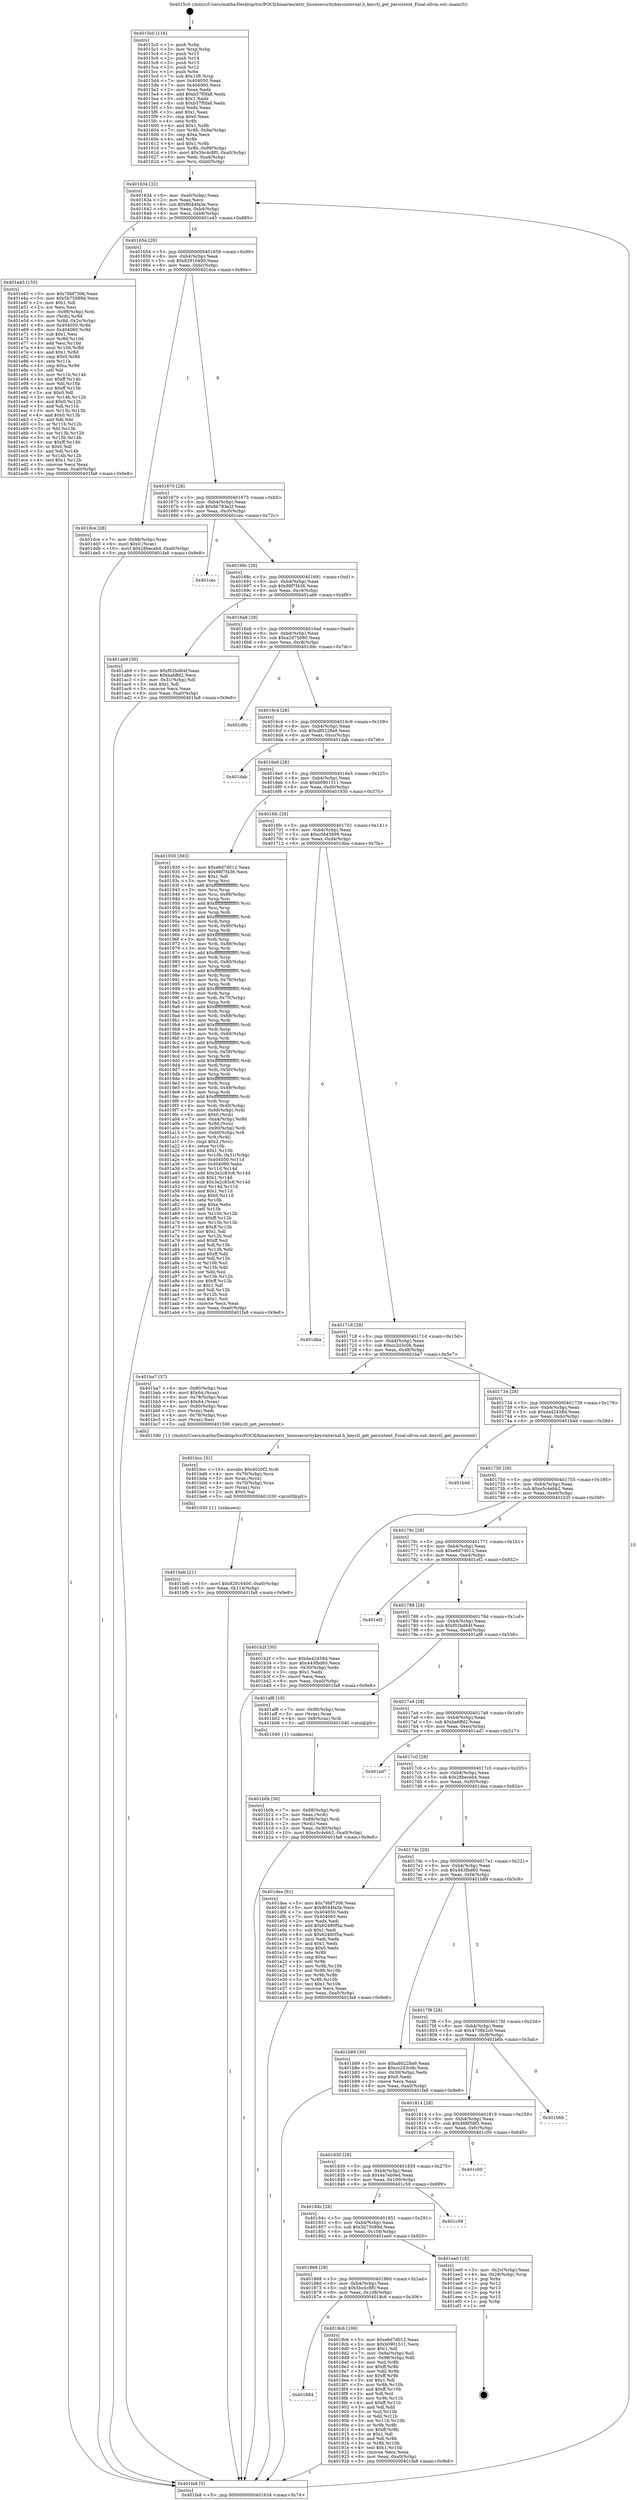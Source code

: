 digraph "0x4015c0" {
  label = "0x4015c0 (/mnt/c/Users/mathe/Desktop/tcc/POCII/binaries/extr_linuxsecuritykeysinternal.h_keyctl_get_persistent_Final-ollvm.out::main(0))"
  labelloc = "t"
  node[shape=record]

  Entry [label="",width=0.3,height=0.3,shape=circle,fillcolor=black,style=filled]
  "0x401634" [label="{
     0x401634 [32]\l
     | [instrs]\l
     &nbsp;&nbsp;0x401634 \<+6\>: mov -0xa0(%rbp),%eax\l
     &nbsp;&nbsp;0x40163a \<+2\>: mov %eax,%ecx\l
     &nbsp;&nbsp;0x40163c \<+6\>: sub $0x8044fa3e,%ecx\l
     &nbsp;&nbsp;0x401642 \<+6\>: mov %eax,-0xb4(%rbp)\l
     &nbsp;&nbsp;0x401648 \<+6\>: mov %ecx,-0xb8(%rbp)\l
     &nbsp;&nbsp;0x40164e \<+6\>: je 0000000000401e45 \<main+0x885\>\l
  }"]
  "0x401e45" [label="{
     0x401e45 [155]\l
     | [instrs]\l
     &nbsp;&nbsp;0x401e45 \<+5\>: mov $0x76bf7306,%eax\l
     &nbsp;&nbsp;0x401e4a \<+5\>: mov $0x5b75089d,%ecx\l
     &nbsp;&nbsp;0x401e4f \<+2\>: mov $0x1,%dl\l
     &nbsp;&nbsp;0x401e51 \<+2\>: xor %esi,%esi\l
     &nbsp;&nbsp;0x401e53 \<+7\>: mov -0x98(%rbp),%rdi\l
     &nbsp;&nbsp;0x401e5a \<+3\>: mov (%rdi),%r8d\l
     &nbsp;&nbsp;0x401e5d \<+4\>: mov %r8d,-0x2c(%rbp)\l
     &nbsp;&nbsp;0x401e61 \<+8\>: mov 0x404050,%r8d\l
     &nbsp;&nbsp;0x401e69 \<+8\>: mov 0x404060,%r9d\l
     &nbsp;&nbsp;0x401e71 \<+3\>: sub $0x1,%esi\l
     &nbsp;&nbsp;0x401e74 \<+3\>: mov %r8d,%r10d\l
     &nbsp;&nbsp;0x401e77 \<+3\>: add %esi,%r10d\l
     &nbsp;&nbsp;0x401e7a \<+4\>: imul %r10d,%r8d\l
     &nbsp;&nbsp;0x401e7e \<+4\>: and $0x1,%r8d\l
     &nbsp;&nbsp;0x401e82 \<+4\>: cmp $0x0,%r8d\l
     &nbsp;&nbsp;0x401e86 \<+4\>: sete %r11b\l
     &nbsp;&nbsp;0x401e8a \<+4\>: cmp $0xa,%r9d\l
     &nbsp;&nbsp;0x401e8e \<+3\>: setl %bl\l
     &nbsp;&nbsp;0x401e91 \<+3\>: mov %r11b,%r14b\l
     &nbsp;&nbsp;0x401e94 \<+4\>: xor $0xff,%r14b\l
     &nbsp;&nbsp;0x401e98 \<+3\>: mov %bl,%r15b\l
     &nbsp;&nbsp;0x401e9b \<+4\>: xor $0xff,%r15b\l
     &nbsp;&nbsp;0x401e9f \<+3\>: xor $0x0,%dl\l
     &nbsp;&nbsp;0x401ea2 \<+3\>: mov %r14b,%r12b\l
     &nbsp;&nbsp;0x401ea5 \<+4\>: and $0x0,%r12b\l
     &nbsp;&nbsp;0x401ea9 \<+3\>: and %dl,%r11b\l
     &nbsp;&nbsp;0x401eac \<+3\>: mov %r15b,%r13b\l
     &nbsp;&nbsp;0x401eaf \<+4\>: and $0x0,%r13b\l
     &nbsp;&nbsp;0x401eb3 \<+2\>: and %dl,%bl\l
     &nbsp;&nbsp;0x401eb5 \<+3\>: or %r11b,%r12b\l
     &nbsp;&nbsp;0x401eb8 \<+3\>: or %bl,%r13b\l
     &nbsp;&nbsp;0x401ebb \<+3\>: xor %r13b,%r12b\l
     &nbsp;&nbsp;0x401ebe \<+3\>: or %r15b,%r14b\l
     &nbsp;&nbsp;0x401ec1 \<+4\>: xor $0xff,%r14b\l
     &nbsp;&nbsp;0x401ec5 \<+3\>: or $0x0,%dl\l
     &nbsp;&nbsp;0x401ec8 \<+3\>: and %dl,%r14b\l
     &nbsp;&nbsp;0x401ecb \<+3\>: or %r14b,%r12b\l
     &nbsp;&nbsp;0x401ece \<+4\>: test $0x1,%r12b\l
     &nbsp;&nbsp;0x401ed2 \<+3\>: cmovne %ecx,%eax\l
     &nbsp;&nbsp;0x401ed5 \<+6\>: mov %eax,-0xa0(%rbp)\l
     &nbsp;&nbsp;0x401edb \<+5\>: jmp 0000000000401fa8 \<main+0x9e8\>\l
  }"]
  "0x401654" [label="{
     0x401654 [28]\l
     | [instrs]\l
     &nbsp;&nbsp;0x401654 \<+5\>: jmp 0000000000401659 \<main+0x99\>\l
     &nbsp;&nbsp;0x401659 \<+6\>: mov -0xb4(%rbp),%eax\l
     &nbsp;&nbsp;0x40165f \<+5\>: sub $0x82916400,%eax\l
     &nbsp;&nbsp;0x401664 \<+6\>: mov %eax,-0xbc(%rbp)\l
     &nbsp;&nbsp;0x40166a \<+6\>: je 0000000000401dce \<main+0x80e\>\l
  }"]
  Exit [label="",width=0.3,height=0.3,shape=circle,fillcolor=black,style=filled,peripheries=2]
  "0x401dce" [label="{
     0x401dce [28]\l
     | [instrs]\l
     &nbsp;&nbsp;0x401dce \<+7\>: mov -0x98(%rbp),%rax\l
     &nbsp;&nbsp;0x401dd5 \<+6\>: movl $0x0,(%rax)\l
     &nbsp;&nbsp;0x401ddb \<+10\>: movl $0x28beceb4,-0xa0(%rbp)\l
     &nbsp;&nbsp;0x401de5 \<+5\>: jmp 0000000000401fa8 \<main+0x9e8\>\l
  }"]
  "0x401670" [label="{
     0x401670 [28]\l
     | [instrs]\l
     &nbsp;&nbsp;0x401670 \<+5\>: jmp 0000000000401675 \<main+0xb5\>\l
     &nbsp;&nbsp;0x401675 \<+6\>: mov -0xb4(%rbp),%eax\l
     &nbsp;&nbsp;0x40167b \<+5\>: sub $0x8b783e2f,%eax\l
     &nbsp;&nbsp;0x401680 \<+6\>: mov %eax,-0xc0(%rbp)\l
     &nbsp;&nbsp;0x401686 \<+6\>: je 0000000000401cec \<main+0x72c\>\l
  }"]
  "0x401beb" [label="{
     0x401beb [21]\l
     | [instrs]\l
     &nbsp;&nbsp;0x401beb \<+10\>: movl $0x82916400,-0xa0(%rbp)\l
     &nbsp;&nbsp;0x401bf5 \<+6\>: mov %eax,-0x114(%rbp)\l
     &nbsp;&nbsp;0x401bfb \<+5\>: jmp 0000000000401fa8 \<main+0x9e8\>\l
  }"]
  "0x401cec" [label="{
     0x401cec\l
  }", style=dashed]
  "0x40168c" [label="{
     0x40168c [28]\l
     | [instrs]\l
     &nbsp;&nbsp;0x40168c \<+5\>: jmp 0000000000401691 \<main+0xd1\>\l
     &nbsp;&nbsp;0x401691 \<+6\>: mov -0xb4(%rbp),%eax\l
     &nbsp;&nbsp;0x401697 \<+5\>: sub $0x98f7f436,%eax\l
     &nbsp;&nbsp;0x40169c \<+6\>: mov %eax,-0xc4(%rbp)\l
     &nbsp;&nbsp;0x4016a2 \<+6\>: je 0000000000401ab9 \<main+0x4f9\>\l
  }"]
  "0x401bcc" [label="{
     0x401bcc [31]\l
     | [instrs]\l
     &nbsp;&nbsp;0x401bcc \<+10\>: movabs $0x4020f2,%rdi\l
     &nbsp;&nbsp;0x401bd6 \<+4\>: mov -0x70(%rbp),%rcx\l
     &nbsp;&nbsp;0x401bda \<+3\>: mov %rax,(%rcx)\l
     &nbsp;&nbsp;0x401bdd \<+4\>: mov -0x70(%rbp),%rax\l
     &nbsp;&nbsp;0x401be1 \<+3\>: mov (%rax),%rsi\l
     &nbsp;&nbsp;0x401be4 \<+2\>: mov $0x0,%al\l
     &nbsp;&nbsp;0x401be6 \<+5\>: call 0000000000401030 \<printf@plt\>\l
     | [calls]\l
     &nbsp;&nbsp;0x401030 \{1\} (unknown)\l
  }"]
  "0x401ab9" [label="{
     0x401ab9 [30]\l
     | [instrs]\l
     &nbsp;&nbsp;0x401ab9 \<+5\>: mov $0xf02bd84f,%eax\l
     &nbsp;&nbsp;0x401abe \<+5\>: mov $0xba6ffd2,%ecx\l
     &nbsp;&nbsp;0x401ac3 \<+3\>: mov -0x31(%rbp),%dl\l
     &nbsp;&nbsp;0x401ac6 \<+3\>: test $0x1,%dl\l
     &nbsp;&nbsp;0x401ac9 \<+3\>: cmovne %ecx,%eax\l
     &nbsp;&nbsp;0x401acc \<+6\>: mov %eax,-0xa0(%rbp)\l
     &nbsp;&nbsp;0x401ad2 \<+5\>: jmp 0000000000401fa8 \<main+0x9e8\>\l
  }"]
  "0x4016a8" [label="{
     0x4016a8 [28]\l
     | [instrs]\l
     &nbsp;&nbsp;0x4016a8 \<+5\>: jmp 00000000004016ad \<main+0xed\>\l
     &nbsp;&nbsp;0x4016ad \<+6\>: mov -0xb4(%rbp),%eax\l
     &nbsp;&nbsp;0x4016b3 \<+5\>: sub $0xa2d75080,%eax\l
     &nbsp;&nbsp;0x4016b8 \<+6\>: mov %eax,-0xc8(%rbp)\l
     &nbsp;&nbsp;0x4016be \<+6\>: je 0000000000401d9c \<main+0x7dc\>\l
  }"]
  "0x401b0b" [label="{
     0x401b0b [36]\l
     | [instrs]\l
     &nbsp;&nbsp;0x401b0b \<+7\>: mov -0x88(%rbp),%rdi\l
     &nbsp;&nbsp;0x401b12 \<+2\>: mov %eax,(%rdi)\l
     &nbsp;&nbsp;0x401b14 \<+7\>: mov -0x88(%rbp),%rdi\l
     &nbsp;&nbsp;0x401b1b \<+2\>: mov (%rdi),%eax\l
     &nbsp;&nbsp;0x401b1d \<+3\>: mov %eax,-0x30(%rbp)\l
     &nbsp;&nbsp;0x401b20 \<+10\>: movl $0xe5c4ebb2,-0xa0(%rbp)\l
     &nbsp;&nbsp;0x401b2a \<+5\>: jmp 0000000000401fa8 \<main+0x9e8\>\l
  }"]
  "0x401d9c" [label="{
     0x401d9c\l
  }", style=dashed]
  "0x4016c4" [label="{
     0x4016c4 [28]\l
     | [instrs]\l
     &nbsp;&nbsp;0x4016c4 \<+5\>: jmp 00000000004016c9 \<main+0x109\>\l
     &nbsp;&nbsp;0x4016c9 \<+6\>: mov -0xb4(%rbp),%eax\l
     &nbsp;&nbsp;0x4016cf \<+5\>: sub $0xa80228a9,%eax\l
     &nbsp;&nbsp;0x4016d4 \<+6\>: mov %eax,-0xcc(%rbp)\l
     &nbsp;&nbsp;0x4016da \<+6\>: je 0000000000401dab \<main+0x7eb\>\l
  }"]
  "0x4015c0" [label="{
     0x4015c0 [116]\l
     | [instrs]\l
     &nbsp;&nbsp;0x4015c0 \<+1\>: push %rbp\l
     &nbsp;&nbsp;0x4015c1 \<+3\>: mov %rsp,%rbp\l
     &nbsp;&nbsp;0x4015c4 \<+2\>: push %r15\l
     &nbsp;&nbsp;0x4015c6 \<+2\>: push %r14\l
     &nbsp;&nbsp;0x4015c8 \<+2\>: push %r13\l
     &nbsp;&nbsp;0x4015ca \<+2\>: push %r12\l
     &nbsp;&nbsp;0x4015cc \<+1\>: push %rbx\l
     &nbsp;&nbsp;0x4015cd \<+7\>: sub $0x108,%rsp\l
     &nbsp;&nbsp;0x4015d4 \<+7\>: mov 0x404050,%eax\l
     &nbsp;&nbsp;0x4015db \<+7\>: mov 0x404060,%ecx\l
     &nbsp;&nbsp;0x4015e2 \<+2\>: mov %eax,%edx\l
     &nbsp;&nbsp;0x4015e4 \<+6\>: add $0xb57f0fa8,%edx\l
     &nbsp;&nbsp;0x4015ea \<+3\>: sub $0x1,%edx\l
     &nbsp;&nbsp;0x4015ed \<+6\>: sub $0xb57f0fa8,%edx\l
     &nbsp;&nbsp;0x4015f3 \<+3\>: imul %edx,%eax\l
     &nbsp;&nbsp;0x4015f6 \<+3\>: and $0x1,%eax\l
     &nbsp;&nbsp;0x4015f9 \<+3\>: cmp $0x0,%eax\l
     &nbsp;&nbsp;0x4015fc \<+4\>: sete %r8b\l
     &nbsp;&nbsp;0x401600 \<+4\>: and $0x1,%r8b\l
     &nbsp;&nbsp;0x401604 \<+7\>: mov %r8b,-0x9a(%rbp)\l
     &nbsp;&nbsp;0x40160b \<+3\>: cmp $0xa,%ecx\l
     &nbsp;&nbsp;0x40160e \<+4\>: setl %r8b\l
     &nbsp;&nbsp;0x401612 \<+4\>: and $0x1,%r8b\l
     &nbsp;&nbsp;0x401616 \<+7\>: mov %r8b,-0x99(%rbp)\l
     &nbsp;&nbsp;0x40161d \<+10\>: movl $0x5bc4c8f0,-0xa0(%rbp)\l
     &nbsp;&nbsp;0x401627 \<+6\>: mov %edi,-0xa4(%rbp)\l
     &nbsp;&nbsp;0x40162d \<+7\>: mov %rsi,-0xb0(%rbp)\l
  }"]
  "0x401dab" [label="{
     0x401dab\l
  }", style=dashed]
  "0x4016e0" [label="{
     0x4016e0 [28]\l
     | [instrs]\l
     &nbsp;&nbsp;0x4016e0 \<+5\>: jmp 00000000004016e5 \<main+0x125\>\l
     &nbsp;&nbsp;0x4016e5 \<+6\>: mov -0xb4(%rbp),%eax\l
     &nbsp;&nbsp;0x4016eb \<+5\>: sub $0xb0901511,%eax\l
     &nbsp;&nbsp;0x4016f0 \<+6\>: mov %eax,-0xd0(%rbp)\l
     &nbsp;&nbsp;0x4016f6 \<+6\>: je 0000000000401930 \<main+0x370\>\l
  }"]
  "0x401fa8" [label="{
     0x401fa8 [5]\l
     | [instrs]\l
     &nbsp;&nbsp;0x401fa8 \<+5\>: jmp 0000000000401634 \<main+0x74\>\l
  }"]
  "0x401930" [label="{
     0x401930 [393]\l
     | [instrs]\l
     &nbsp;&nbsp;0x401930 \<+5\>: mov $0xe6d7d012,%eax\l
     &nbsp;&nbsp;0x401935 \<+5\>: mov $0x98f7f436,%ecx\l
     &nbsp;&nbsp;0x40193a \<+2\>: mov $0x1,%dl\l
     &nbsp;&nbsp;0x40193c \<+3\>: mov %rsp,%rsi\l
     &nbsp;&nbsp;0x40193f \<+4\>: add $0xfffffffffffffff0,%rsi\l
     &nbsp;&nbsp;0x401943 \<+3\>: mov %rsi,%rsp\l
     &nbsp;&nbsp;0x401946 \<+7\>: mov %rsi,-0x98(%rbp)\l
     &nbsp;&nbsp;0x40194d \<+3\>: mov %rsp,%rsi\l
     &nbsp;&nbsp;0x401950 \<+4\>: add $0xfffffffffffffff0,%rsi\l
     &nbsp;&nbsp;0x401954 \<+3\>: mov %rsi,%rsp\l
     &nbsp;&nbsp;0x401957 \<+3\>: mov %rsp,%rdi\l
     &nbsp;&nbsp;0x40195a \<+4\>: add $0xfffffffffffffff0,%rdi\l
     &nbsp;&nbsp;0x40195e \<+3\>: mov %rdi,%rsp\l
     &nbsp;&nbsp;0x401961 \<+7\>: mov %rdi,-0x90(%rbp)\l
     &nbsp;&nbsp;0x401968 \<+3\>: mov %rsp,%rdi\l
     &nbsp;&nbsp;0x40196b \<+4\>: add $0xfffffffffffffff0,%rdi\l
     &nbsp;&nbsp;0x40196f \<+3\>: mov %rdi,%rsp\l
     &nbsp;&nbsp;0x401972 \<+7\>: mov %rdi,-0x88(%rbp)\l
     &nbsp;&nbsp;0x401979 \<+3\>: mov %rsp,%rdi\l
     &nbsp;&nbsp;0x40197c \<+4\>: add $0xfffffffffffffff0,%rdi\l
     &nbsp;&nbsp;0x401980 \<+3\>: mov %rdi,%rsp\l
     &nbsp;&nbsp;0x401983 \<+4\>: mov %rdi,-0x80(%rbp)\l
     &nbsp;&nbsp;0x401987 \<+3\>: mov %rsp,%rdi\l
     &nbsp;&nbsp;0x40198a \<+4\>: add $0xfffffffffffffff0,%rdi\l
     &nbsp;&nbsp;0x40198e \<+3\>: mov %rdi,%rsp\l
     &nbsp;&nbsp;0x401991 \<+4\>: mov %rdi,-0x78(%rbp)\l
     &nbsp;&nbsp;0x401995 \<+3\>: mov %rsp,%rdi\l
     &nbsp;&nbsp;0x401998 \<+4\>: add $0xfffffffffffffff0,%rdi\l
     &nbsp;&nbsp;0x40199c \<+3\>: mov %rdi,%rsp\l
     &nbsp;&nbsp;0x40199f \<+4\>: mov %rdi,-0x70(%rbp)\l
     &nbsp;&nbsp;0x4019a3 \<+3\>: mov %rsp,%rdi\l
     &nbsp;&nbsp;0x4019a6 \<+4\>: add $0xfffffffffffffff0,%rdi\l
     &nbsp;&nbsp;0x4019aa \<+3\>: mov %rdi,%rsp\l
     &nbsp;&nbsp;0x4019ad \<+4\>: mov %rdi,-0x68(%rbp)\l
     &nbsp;&nbsp;0x4019b1 \<+3\>: mov %rsp,%rdi\l
     &nbsp;&nbsp;0x4019b4 \<+4\>: add $0xfffffffffffffff0,%rdi\l
     &nbsp;&nbsp;0x4019b8 \<+3\>: mov %rdi,%rsp\l
     &nbsp;&nbsp;0x4019bb \<+4\>: mov %rdi,-0x60(%rbp)\l
     &nbsp;&nbsp;0x4019bf \<+3\>: mov %rsp,%rdi\l
     &nbsp;&nbsp;0x4019c2 \<+4\>: add $0xfffffffffffffff0,%rdi\l
     &nbsp;&nbsp;0x4019c6 \<+3\>: mov %rdi,%rsp\l
     &nbsp;&nbsp;0x4019c9 \<+4\>: mov %rdi,-0x58(%rbp)\l
     &nbsp;&nbsp;0x4019cd \<+3\>: mov %rsp,%rdi\l
     &nbsp;&nbsp;0x4019d0 \<+4\>: add $0xfffffffffffffff0,%rdi\l
     &nbsp;&nbsp;0x4019d4 \<+3\>: mov %rdi,%rsp\l
     &nbsp;&nbsp;0x4019d7 \<+4\>: mov %rdi,-0x50(%rbp)\l
     &nbsp;&nbsp;0x4019db \<+3\>: mov %rsp,%rdi\l
     &nbsp;&nbsp;0x4019de \<+4\>: add $0xfffffffffffffff0,%rdi\l
     &nbsp;&nbsp;0x4019e2 \<+3\>: mov %rdi,%rsp\l
     &nbsp;&nbsp;0x4019e5 \<+4\>: mov %rdi,-0x48(%rbp)\l
     &nbsp;&nbsp;0x4019e9 \<+3\>: mov %rsp,%rdi\l
     &nbsp;&nbsp;0x4019ec \<+4\>: add $0xfffffffffffffff0,%rdi\l
     &nbsp;&nbsp;0x4019f0 \<+3\>: mov %rdi,%rsp\l
     &nbsp;&nbsp;0x4019f3 \<+4\>: mov %rdi,-0x40(%rbp)\l
     &nbsp;&nbsp;0x4019f7 \<+7\>: mov -0x98(%rbp),%rdi\l
     &nbsp;&nbsp;0x4019fe \<+6\>: movl $0x0,(%rdi)\l
     &nbsp;&nbsp;0x401a04 \<+7\>: mov -0xa4(%rbp),%r8d\l
     &nbsp;&nbsp;0x401a0b \<+3\>: mov %r8d,(%rsi)\l
     &nbsp;&nbsp;0x401a0e \<+7\>: mov -0x90(%rbp),%rdi\l
     &nbsp;&nbsp;0x401a15 \<+7\>: mov -0xb0(%rbp),%r9\l
     &nbsp;&nbsp;0x401a1c \<+3\>: mov %r9,(%rdi)\l
     &nbsp;&nbsp;0x401a1f \<+3\>: cmpl $0x2,(%rsi)\l
     &nbsp;&nbsp;0x401a22 \<+4\>: setne %r10b\l
     &nbsp;&nbsp;0x401a26 \<+4\>: and $0x1,%r10b\l
     &nbsp;&nbsp;0x401a2a \<+4\>: mov %r10b,-0x31(%rbp)\l
     &nbsp;&nbsp;0x401a2e \<+8\>: mov 0x404050,%r11d\l
     &nbsp;&nbsp;0x401a36 \<+7\>: mov 0x404060,%ebx\l
     &nbsp;&nbsp;0x401a3d \<+3\>: mov %r11d,%r14d\l
     &nbsp;&nbsp;0x401a40 \<+7\>: add $0x3a2c83c8,%r14d\l
     &nbsp;&nbsp;0x401a47 \<+4\>: sub $0x1,%r14d\l
     &nbsp;&nbsp;0x401a4b \<+7\>: sub $0x3a2c83c8,%r14d\l
     &nbsp;&nbsp;0x401a52 \<+4\>: imul %r14d,%r11d\l
     &nbsp;&nbsp;0x401a56 \<+4\>: and $0x1,%r11d\l
     &nbsp;&nbsp;0x401a5a \<+4\>: cmp $0x0,%r11d\l
     &nbsp;&nbsp;0x401a5e \<+4\>: sete %r10b\l
     &nbsp;&nbsp;0x401a62 \<+3\>: cmp $0xa,%ebx\l
     &nbsp;&nbsp;0x401a65 \<+4\>: setl %r15b\l
     &nbsp;&nbsp;0x401a69 \<+3\>: mov %r10b,%r12b\l
     &nbsp;&nbsp;0x401a6c \<+4\>: xor $0xff,%r12b\l
     &nbsp;&nbsp;0x401a70 \<+3\>: mov %r15b,%r13b\l
     &nbsp;&nbsp;0x401a73 \<+4\>: xor $0xff,%r13b\l
     &nbsp;&nbsp;0x401a77 \<+3\>: xor $0x1,%dl\l
     &nbsp;&nbsp;0x401a7a \<+3\>: mov %r12b,%sil\l
     &nbsp;&nbsp;0x401a7d \<+4\>: and $0xff,%sil\l
     &nbsp;&nbsp;0x401a81 \<+3\>: and %dl,%r10b\l
     &nbsp;&nbsp;0x401a84 \<+3\>: mov %r13b,%dil\l
     &nbsp;&nbsp;0x401a87 \<+4\>: and $0xff,%dil\l
     &nbsp;&nbsp;0x401a8b \<+3\>: and %dl,%r15b\l
     &nbsp;&nbsp;0x401a8e \<+3\>: or %r10b,%sil\l
     &nbsp;&nbsp;0x401a91 \<+3\>: or %r15b,%dil\l
     &nbsp;&nbsp;0x401a94 \<+3\>: xor %dil,%sil\l
     &nbsp;&nbsp;0x401a97 \<+3\>: or %r13b,%r12b\l
     &nbsp;&nbsp;0x401a9a \<+4\>: xor $0xff,%r12b\l
     &nbsp;&nbsp;0x401a9e \<+3\>: or $0x1,%dl\l
     &nbsp;&nbsp;0x401aa1 \<+3\>: and %dl,%r12b\l
     &nbsp;&nbsp;0x401aa4 \<+3\>: or %r12b,%sil\l
     &nbsp;&nbsp;0x401aa7 \<+4\>: test $0x1,%sil\l
     &nbsp;&nbsp;0x401aab \<+3\>: cmovne %ecx,%eax\l
     &nbsp;&nbsp;0x401aae \<+6\>: mov %eax,-0xa0(%rbp)\l
     &nbsp;&nbsp;0x401ab4 \<+5\>: jmp 0000000000401fa8 \<main+0x9e8\>\l
  }"]
  "0x4016fc" [label="{
     0x4016fc [28]\l
     | [instrs]\l
     &nbsp;&nbsp;0x4016fc \<+5\>: jmp 0000000000401701 \<main+0x141\>\l
     &nbsp;&nbsp;0x401701 \<+6\>: mov -0xb4(%rbp),%eax\l
     &nbsp;&nbsp;0x401707 \<+5\>: sub $0xc0843999,%eax\l
     &nbsp;&nbsp;0x40170c \<+6\>: mov %eax,-0xd4(%rbp)\l
     &nbsp;&nbsp;0x401712 \<+6\>: je 0000000000401dba \<main+0x7fa\>\l
  }"]
  "0x401884" [label="{
     0x401884\l
  }", style=dashed]
  "0x401dba" [label="{
     0x401dba\l
  }", style=dashed]
  "0x401718" [label="{
     0x401718 [28]\l
     | [instrs]\l
     &nbsp;&nbsp;0x401718 \<+5\>: jmp 000000000040171d \<main+0x15d\>\l
     &nbsp;&nbsp;0x40171d \<+6\>: mov -0xb4(%rbp),%eax\l
     &nbsp;&nbsp;0x401723 \<+5\>: sub $0xcc2d3c0b,%eax\l
     &nbsp;&nbsp;0x401728 \<+6\>: mov %eax,-0xd8(%rbp)\l
     &nbsp;&nbsp;0x40172e \<+6\>: je 0000000000401ba7 \<main+0x5e7\>\l
  }"]
  "0x4018c6" [label="{
     0x4018c6 [106]\l
     | [instrs]\l
     &nbsp;&nbsp;0x4018c6 \<+5\>: mov $0xe6d7d012,%eax\l
     &nbsp;&nbsp;0x4018cb \<+5\>: mov $0xb0901511,%ecx\l
     &nbsp;&nbsp;0x4018d0 \<+2\>: mov $0x1,%dl\l
     &nbsp;&nbsp;0x4018d2 \<+7\>: mov -0x9a(%rbp),%sil\l
     &nbsp;&nbsp;0x4018d9 \<+7\>: mov -0x99(%rbp),%dil\l
     &nbsp;&nbsp;0x4018e0 \<+3\>: mov %sil,%r8b\l
     &nbsp;&nbsp;0x4018e3 \<+4\>: xor $0xff,%r8b\l
     &nbsp;&nbsp;0x4018e7 \<+3\>: mov %dil,%r9b\l
     &nbsp;&nbsp;0x4018ea \<+4\>: xor $0xff,%r9b\l
     &nbsp;&nbsp;0x4018ee \<+3\>: xor $0x1,%dl\l
     &nbsp;&nbsp;0x4018f1 \<+3\>: mov %r8b,%r10b\l
     &nbsp;&nbsp;0x4018f4 \<+4\>: and $0xff,%r10b\l
     &nbsp;&nbsp;0x4018f8 \<+3\>: and %dl,%sil\l
     &nbsp;&nbsp;0x4018fb \<+3\>: mov %r9b,%r11b\l
     &nbsp;&nbsp;0x4018fe \<+4\>: and $0xff,%r11b\l
     &nbsp;&nbsp;0x401902 \<+3\>: and %dl,%dil\l
     &nbsp;&nbsp;0x401905 \<+3\>: or %sil,%r10b\l
     &nbsp;&nbsp;0x401908 \<+3\>: or %dil,%r11b\l
     &nbsp;&nbsp;0x40190b \<+3\>: xor %r11b,%r10b\l
     &nbsp;&nbsp;0x40190e \<+3\>: or %r9b,%r8b\l
     &nbsp;&nbsp;0x401911 \<+4\>: xor $0xff,%r8b\l
     &nbsp;&nbsp;0x401915 \<+3\>: or $0x1,%dl\l
     &nbsp;&nbsp;0x401918 \<+3\>: and %dl,%r8b\l
     &nbsp;&nbsp;0x40191b \<+3\>: or %r8b,%r10b\l
     &nbsp;&nbsp;0x40191e \<+4\>: test $0x1,%r10b\l
     &nbsp;&nbsp;0x401922 \<+3\>: cmovne %ecx,%eax\l
     &nbsp;&nbsp;0x401925 \<+6\>: mov %eax,-0xa0(%rbp)\l
     &nbsp;&nbsp;0x40192b \<+5\>: jmp 0000000000401fa8 \<main+0x9e8\>\l
  }"]
  "0x401ba7" [label="{
     0x401ba7 [37]\l
     | [instrs]\l
     &nbsp;&nbsp;0x401ba7 \<+4\>: mov -0x80(%rbp),%rax\l
     &nbsp;&nbsp;0x401bab \<+6\>: movl $0x64,(%rax)\l
     &nbsp;&nbsp;0x401bb1 \<+4\>: mov -0x78(%rbp),%rax\l
     &nbsp;&nbsp;0x401bb5 \<+6\>: movl $0x64,(%rax)\l
     &nbsp;&nbsp;0x401bbb \<+4\>: mov -0x80(%rbp),%rax\l
     &nbsp;&nbsp;0x401bbf \<+2\>: mov (%rax),%edi\l
     &nbsp;&nbsp;0x401bc1 \<+4\>: mov -0x78(%rbp),%rax\l
     &nbsp;&nbsp;0x401bc5 \<+2\>: mov (%rax),%esi\l
     &nbsp;&nbsp;0x401bc7 \<+5\>: call 0000000000401590 \<keyctl_get_persistent\>\l
     | [calls]\l
     &nbsp;&nbsp;0x401590 \{1\} (/mnt/c/Users/mathe/Desktop/tcc/POCII/binaries/extr_linuxsecuritykeysinternal.h_keyctl_get_persistent_Final-ollvm.out::keyctl_get_persistent)\l
  }"]
  "0x401734" [label="{
     0x401734 [28]\l
     | [instrs]\l
     &nbsp;&nbsp;0x401734 \<+5\>: jmp 0000000000401739 \<main+0x179\>\l
     &nbsp;&nbsp;0x401739 \<+6\>: mov -0xb4(%rbp),%eax\l
     &nbsp;&nbsp;0x40173f \<+5\>: sub $0xda42458d,%eax\l
     &nbsp;&nbsp;0x401744 \<+6\>: mov %eax,-0xdc(%rbp)\l
     &nbsp;&nbsp;0x40174a \<+6\>: je 0000000000401b4d \<main+0x58d\>\l
  }"]
  "0x401868" [label="{
     0x401868 [28]\l
     | [instrs]\l
     &nbsp;&nbsp;0x401868 \<+5\>: jmp 000000000040186d \<main+0x2ad\>\l
     &nbsp;&nbsp;0x40186d \<+6\>: mov -0xb4(%rbp),%eax\l
     &nbsp;&nbsp;0x401873 \<+5\>: sub $0x5bc4c8f0,%eax\l
     &nbsp;&nbsp;0x401878 \<+6\>: mov %eax,-0x108(%rbp)\l
     &nbsp;&nbsp;0x40187e \<+6\>: je 00000000004018c6 \<main+0x306\>\l
  }"]
  "0x401b4d" [label="{
     0x401b4d\l
  }", style=dashed]
  "0x401750" [label="{
     0x401750 [28]\l
     | [instrs]\l
     &nbsp;&nbsp;0x401750 \<+5\>: jmp 0000000000401755 \<main+0x195\>\l
     &nbsp;&nbsp;0x401755 \<+6\>: mov -0xb4(%rbp),%eax\l
     &nbsp;&nbsp;0x40175b \<+5\>: sub $0xe5c4ebb2,%eax\l
     &nbsp;&nbsp;0x401760 \<+6\>: mov %eax,-0xe0(%rbp)\l
     &nbsp;&nbsp;0x401766 \<+6\>: je 0000000000401b2f \<main+0x56f\>\l
  }"]
  "0x401ee0" [label="{
     0x401ee0 [18]\l
     | [instrs]\l
     &nbsp;&nbsp;0x401ee0 \<+3\>: mov -0x2c(%rbp),%eax\l
     &nbsp;&nbsp;0x401ee3 \<+4\>: lea -0x28(%rbp),%rsp\l
     &nbsp;&nbsp;0x401ee7 \<+1\>: pop %rbx\l
     &nbsp;&nbsp;0x401ee8 \<+2\>: pop %r12\l
     &nbsp;&nbsp;0x401eea \<+2\>: pop %r13\l
     &nbsp;&nbsp;0x401eec \<+2\>: pop %r14\l
     &nbsp;&nbsp;0x401eee \<+2\>: pop %r15\l
     &nbsp;&nbsp;0x401ef0 \<+1\>: pop %rbp\l
     &nbsp;&nbsp;0x401ef1 \<+1\>: ret\l
  }"]
  "0x401b2f" [label="{
     0x401b2f [30]\l
     | [instrs]\l
     &nbsp;&nbsp;0x401b2f \<+5\>: mov $0xda42458d,%eax\l
     &nbsp;&nbsp;0x401b34 \<+5\>: mov $0x443fbd60,%ecx\l
     &nbsp;&nbsp;0x401b39 \<+3\>: mov -0x30(%rbp),%edx\l
     &nbsp;&nbsp;0x401b3c \<+3\>: cmp $0x1,%edx\l
     &nbsp;&nbsp;0x401b3f \<+3\>: cmovl %ecx,%eax\l
     &nbsp;&nbsp;0x401b42 \<+6\>: mov %eax,-0xa0(%rbp)\l
     &nbsp;&nbsp;0x401b48 \<+5\>: jmp 0000000000401fa8 \<main+0x9e8\>\l
  }"]
  "0x40176c" [label="{
     0x40176c [28]\l
     | [instrs]\l
     &nbsp;&nbsp;0x40176c \<+5\>: jmp 0000000000401771 \<main+0x1b1\>\l
     &nbsp;&nbsp;0x401771 \<+6\>: mov -0xb4(%rbp),%eax\l
     &nbsp;&nbsp;0x401777 \<+5\>: sub $0xe6d7d012,%eax\l
     &nbsp;&nbsp;0x40177c \<+6\>: mov %eax,-0xe4(%rbp)\l
     &nbsp;&nbsp;0x401782 \<+6\>: je 0000000000401ef2 \<main+0x932\>\l
  }"]
  "0x40184c" [label="{
     0x40184c [28]\l
     | [instrs]\l
     &nbsp;&nbsp;0x40184c \<+5\>: jmp 0000000000401851 \<main+0x291\>\l
     &nbsp;&nbsp;0x401851 \<+6\>: mov -0xb4(%rbp),%eax\l
     &nbsp;&nbsp;0x401857 \<+5\>: sub $0x5b75089d,%eax\l
     &nbsp;&nbsp;0x40185c \<+6\>: mov %eax,-0x104(%rbp)\l
     &nbsp;&nbsp;0x401862 \<+6\>: je 0000000000401ee0 \<main+0x920\>\l
  }"]
  "0x401ef2" [label="{
     0x401ef2\l
  }", style=dashed]
  "0x401788" [label="{
     0x401788 [28]\l
     | [instrs]\l
     &nbsp;&nbsp;0x401788 \<+5\>: jmp 000000000040178d \<main+0x1cd\>\l
     &nbsp;&nbsp;0x40178d \<+6\>: mov -0xb4(%rbp),%eax\l
     &nbsp;&nbsp;0x401793 \<+5\>: sub $0xf02bd84f,%eax\l
     &nbsp;&nbsp;0x401798 \<+6\>: mov %eax,-0xe8(%rbp)\l
     &nbsp;&nbsp;0x40179e \<+6\>: je 0000000000401af8 \<main+0x538\>\l
  }"]
  "0x401c59" [label="{
     0x401c59\l
  }", style=dashed]
  "0x401af8" [label="{
     0x401af8 [19]\l
     | [instrs]\l
     &nbsp;&nbsp;0x401af8 \<+7\>: mov -0x90(%rbp),%rax\l
     &nbsp;&nbsp;0x401aff \<+3\>: mov (%rax),%rax\l
     &nbsp;&nbsp;0x401b02 \<+4\>: mov 0x8(%rax),%rdi\l
     &nbsp;&nbsp;0x401b06 \<+5\>: call 0000000000401040 \<atoi@plt\>\l
     | [calls]\l
     &nbsp;&nbsp;0x401040 \{1\} (unknown)\l
  }"]
  "0x4017a4" [label="{
     0x4017a4 [28]\l
     | [instrs]\l
     &nbsp;&nbsp;0x4017a4 \<+5\>: jmp 00000000004017a9 \<main+0x1e9\>\l
     &nbsp;&nbsp;0x4017a9 \<+6\>: mov -0xb4(%rbp),%eax\l
     &nbsp;&nbsp;0x4017af \<+5\>: sub $0xba6ffd2,%eax\l
     &nbsp;&nbsp;0x4017b4 \<+6\>: mov %eax,-0xec(%rbp)\l
     &nbsp;&nbsp;0x4017ba \<+6\>: je 0000000000401ad7 \<main+0x517\>\l
  }"]
  "0x401830" [label="{
     0x401830 [28]\l
     | [instrs]\l
     &nbsp;&nbsp;0x401830 \<+5\>: jmp 0000000000401835 \<main+0x275\>\l
     &nbsp;&nbsp;0x401835 \<+6\>: mov -0xb4(%rbp),%eax\l
     &nbsp;&nbsp;0x40183b \<+5\>: sub $0x4a7eb9ed,%eax\l
     &nbsp;&nbsp;0x401840 \<+6\>: mov %eax,-0x100(%rbp)\l
     &nbsp;&nbsp;0x401846 \<+6\>: je 0000000000401c59 \<main+0x699\>\l
  }"]
  "0x401ad7" [label="{
     0x401ad7\l
  }", style=dashed]
  "0x4017c0" [label="{
     0x4017c0 [28]\l
     | [instrs]\l
     &nbsp;&nbsp;0x4017c0 \<+5\>: jmp 00000000004017c5 \<main+0x205\>\l
     &nbsp;&nbsp;0x4017c5 \<+6\>: mov -0xb4(%rbp),%eax\l
     &nbsp;&nbsp;0x4017cb \<+5\>: sub $0x28beceb4,%eax\l
     &nbsp;&nbsp;0x4017d0 \<+6\>: mov %eax,-0xf0(%rbp)\l
     &nbsp;&nbsp;0x4017d6 \<+6\>: je 0000000000401dea \<main+0x82a\>\l
  }"]
  "0x401c00" [label="{
     0x401c00\l
  }", style=dashed]
  "0x401dea" [label="{
     0x401dea [91]\l
     | [instrs]\l
     &nbsp;&nbsp;0x401dea \<+5\>: mov $0x76bf7306,%eax\l
     &nbsp;&nbsp;0x401def \<+5\>: mov $0x8044fa3e,%ecx\l
     &nbsp;&nbsp;0x401df4 \<+7\>: mov 0x404050,%edx\l
     &nbsp;&nbsp;0x401dfb \<+7\>: mov 0x404060,%esi\l
     &nbsp;&nbsp;0x401e02 \<+2\>: mov %edx,%edi\l
     &nbsp;&nbsp;0x401e04 \<+6\>: add $0x62480f5a,%edi\l
     &nbsp;&nbsp;0x401e0a \<+3\>: sub $0x1,%edi\l
     &nbsp;&nbsp;0x401e0d \<+6\>: sub $0x62480f5a,%edi\l
     &nbsp;&nbsp;0x401e13 \<+3\>: imul %edi,%edx\l
     &nbsp;&nbsp;0x401e16 \<+3\>: and $0x1,%edx\l
     &nbsp;&nbsp;0x401e19 \<+3\>: cmp $0x0,%edx\l
     &nbsp;&nbsp;0x401e1c \<+4\>: sete %r8b\l
     &nbsp;&nbsp;0x401e20 \<+3\>: cmp $0xa,%esi\l
     &nbsp;&nbsp;0x401e23 \<+4\>: setl %r9b\l
     &nbsp;&nbsp;0x401e27 \<+3\>: mov %r8b,%r10b\l
     &nbsp;&nbsp;0x401e2a \<+3\>: and %r9b,%r10b\l
     &nbsp;&nbsp;0x401e2d \<+3\>: xor %r9b,%r8b\l
     &nbsp;&nbsp;0x401e30 \<+3\>: or %r8b,%r10b\l
     &nbsp;&nbsp;0x401e33 \<+4\>: test $0x1,%r10b\l
     &nbsp;&nbsp;0x401e37 \<+3\>: cmovne %ecx,%eax\l
     &nbsp;&nbsp;0x401e3a \<+6\>: mov %eax,-0xa0(%rbp)\l
     &nbsp;&nbsp;0x401e40 \<+5\>: jmp 0000000000401fa8 \<main+0x9e8\>\l
  }"]
  "0x4017dc" [label="{
     0x4017dc [28]\l
     | [instrs]\l
     &nbsp;&nbsp;0x4017dc \<+5\>: jmp 00000000004017e1 \<main+0x221\>\l
     &nbsp;&nbsp;0x4017e1 \<+6\>: mov -0xb4(%rbp),%eax\l
     &nbsp;&nbsp;0x4017e7 \<+5\>: sub $0x443fbd60,%eax\l
     &nbsp;&nbsp;0x4017ec \<+6\>: mov %eax,-0xf4(%rbp)\l
     &nbsp;&nbsp;0x4017f2 \<+6\>: je 0000000000401b89 \<main+0x5c9\>\l
  }"]
  "0x401814" [label="{
     0x401814 [28]\l
     | [instrs]\l
     &nbsp;&nbsp;0x401814 \<+5\>: jmp 0000000000401819 \<main+0x259\>\l
     &nbsp;&nbsp;0x401819 \<+6\>: mov -0xb4(%rbp),%eax\l
     &nbsp;&nbsp;0x40181f \<+5\>: sub $0x488f58f3,%eax\l
     &nbsp;&nbsp;0x401824 \<+6\>: mov %eax,-0xfc(%rbp)\l
     &nbsp;&nbsp;0x40182a \<+6\>: je 0000000000401c00 \<main+0x640\>\l
  }"]
  "0x401b89" [label="{
     0x401b89 [30]\l
     | [instrs]\l
     &nbsp;&nbsp;0x401b89 \<+5\>: mov $0xa80228a9,%eax\l
     &nbsp;&nbsp;0x401b8e \<+5\>: mov $0xcc2d3c0b,%ecx\l
     &nbsp;&nbsp;0x401b93 \<+3\>: mov -0x30(%rbp),%edx\l
     &nbsp;&nbsp;0x401b96 \<+3\>: cmp $0x0,%edx\l
     &nbsp;&nbsp;0x401b99 \<+3\>: cmove %ecx,%eax\l
     &nbsp;&nbsp;0x401b9c \<+6\>: mov %eax,-0xa0(%rbp)\l
     &nbsp;&nbsp;0x401ba2 \<+5\>: jmp 0000000000401fa8 \<main+0x9e8\>\l
  }"]
  "0x4017f8" [label="{
     0x4017f8 [28]\l
     | [instrs]\l
     &nbsp;&nbsp;0x4017f8 \<+5\>: jmp 00000000004017fd \<main+0x23d\>\l
     &nbsp;&nbsp;0x4017fd \<+6\>: mov -0xb4(%rbp),%eax\l
     &nbsp;&nbsp;0x401803 \<+5\>: sub $0x4736b2c0,%eax\l
     &nbsp;&nbsp;0x401808 \<+6\>: mov %eax,-0xf8(%rbp)\l
     &nbsp;&nbsp;0x40180e \<+6\>: je 0000000000401b6b \<main+0x5ab\>\l
  }"]
  "0x401b6b" [label="{
     0x401b6b\l
  }", style=dashed]
  Entry -> "0x4015c0" [label=" 1"]
  "0x401634" -> "0x401e45" [label=" 1"]
  "0x401634" -> "0x401654" [label=" 10"]
  "0x401ee0" -> Exit [label=" 1"]
  "0x401654" -> "0x401dce" [label=" 1"]
  "0x401654" -> "0x401670" [label=" 9"]
  "0x401e45" -> "0x401fa8" [label=" 1"]
  "0x401670" -> "0x401cec" [label=" 0"]
  "0x401670" -> "0x40168c" [label=" 9"]
  "0x401dea" -> "0x401fa8" [label=" 1"]
  "0x40168c" -> "0x401ab9" [label=" 1"]
  "0x40168c" -> "0x4016a8" [label=" 8"]
  "0x401dce" -> "0x401fa8" [label=" 1"]
  "0x4016a8" -> "0x401d9c" [label=" 0"]
  "0x4016a8" -> "0x4016c4" [label=" 8"]
  "0x401beb" -> "0x401fa8" [label=" 1"]
  "0x4016c4" -> "0x401dab" [label=" 0"]
  "0x4016c4" -> "0x4016e0" [label=" 8"]
  "0x401ba7" -> "0x401bcc" [label=" 1"]
  "0x4016e0" -> "0x401930" [label=" 1"]
  "0x4016e0" -> "0x4016fc" [label=" 7"]
  "0x401b89" -> "0x401fa8" [label=" 1"]
  "0x4016fc" -> "0x401dba" [label=" 0"]
  "0x4016fc" -> "0x401718" [label=" 7"]
  "0x401b2f" -> "0x401fa8" [label=" 1"]
  "0x401718" -> "0x401ba7" [label=" 1"]
  "0x401718" -> "0x401734" [label=" 6"]
  "0x401b0b" -> "0x401fa8" [label=" 1"]
  "0x401734" -> "0x401b4d" [label=" 0"]
  "0x401734" -> "0x401750" [label=" 6"]
  "0x401ab9" -> "0x401fa8" [label=" 1"]
  "0x401750" -> "0x401b2f" [label=" 1"]
  "0x401750" -> "0x40176c" [label=" 5"]
  "0x401930" -> "0x401fa8" [label=" 1"]
  "0x40176c" -> "0x401ef2" [label=" 0"]
  "0x40176c" -> "0x401788" [label=" 5"]
  "0x401fa8" -> "0x401634" [label=" 10"]
  "0x401788" -> "0x401af8" [label=" 1"]
  "0x401788" -> "0x4017a4" [label=" 4"]
  "0x4015c0" -> "0x401634" [label=" 1"]
  "0x4017a4" -> "0x401ad7" [label=" 0"]
  "0x4017a4" -> "0x4017c0" [label=" 4"]
  "0x401868" -> "0x401884" [label=" 0"]
  "0x4017c0" -> "0x401dea" [label=" 1"]
  "0x4017c0" -> "0x4017dc" [label=" 3"]
  "0x401868" -> "0x4018c6" [label=" 1"]
  "0x4017dc" -> "0x401b89" [label=" 1"]
  "0x4017dc" -> "0x4017f8" [label=" 2"]
  "0x40184c" -> "0x401868" [label=" 1"]
  "0x4017f8" -> "0x401b6b" [label=" 0"]
  "0x4017f8" -> "0x401814" [label=" 2"]
  "0x401af8" -> "0x401b0b" [label=" 1"]
  "0x401814" -> "0x401c00" [label=" 0"]
  "0x401814" -> "0x401830" [label=" 2"]
  "0x4018c6" -> "0x401fa8" [label=" 1"]
  "0x401830" -> "0x401c59" [label=" 0"]
  "0x401830" -> "0x40184c" [label=" 2"]
  "0x401bcc" -> "0x401beb" [label=" 1"]
  "0x40184c" -> "0x401ee0" [label=" 1"]
}
